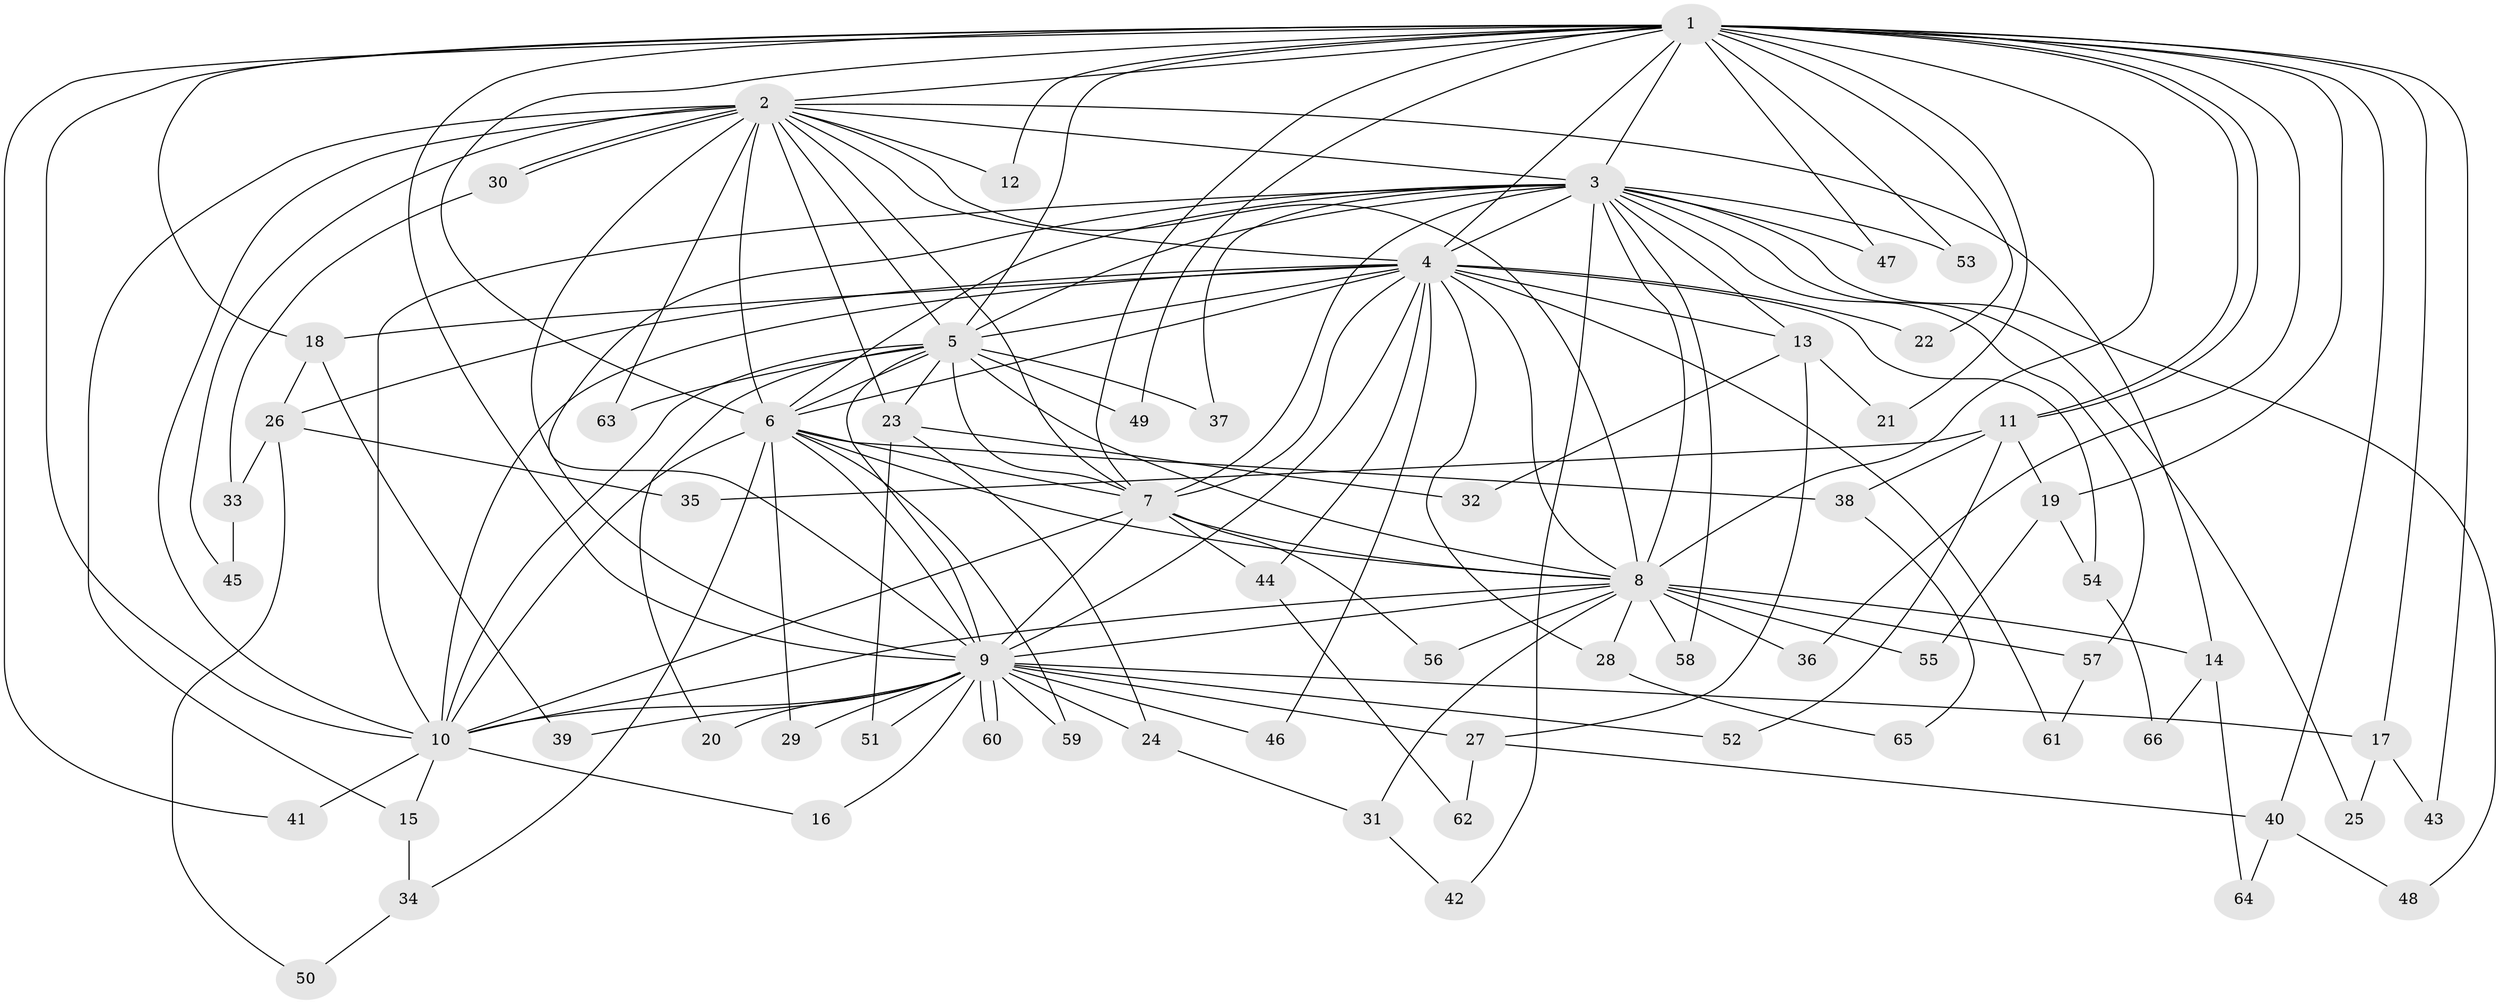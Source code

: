 // Generated by graph-tools (version 1.1) at 2025/25/03/09/25 03:25:41]
// undirected, 66 vertices, 157 edges
graph export_dot {
graph [start="1"]
  node [color=gray90,style=filled];
  1;
  2;
  3;
  4;
  5;
  6;
  7;
  8;
  9;
  10;
  11;
  12;
  13;
  14;
  15;
  16;
  17;
  18;
  19;
  20;
  21;
  22;
  23;
  24;
  25;
  26;
  27;
  28;
  29;
  30;
  31;
  32;
  33;
  34;
  35;
  36;
  37;
  38;
  39;
  40;
  41;
  42;
  43;
  44;
  45;
  46;
  47;
  48;
  49;
  50;
  51;
  52;
  53;
  54;
  55;
  56;
  57;
  58;
  59;
  60;
  61;
  62;
  63;
  64;
  65;
  66;
  1 -- 2;
  1 -- 3;
  1 -- 4;
  1 -- 5;
  1 -- 6;
  1 -- 7;
  1 -- 8;
  1 -- 9;
  1 -- 10;
  1 -- 11;
  1 -- 11;
  1 -- 12;
  1 -- 17;
  1 -- 18;
  1 -- 19;
  1 -- 21;
  1 -- 22;
  1 -- 36;
  1 -- 40;
  1 -- 41;
  1 -- 43;
  1 -- 47;
  1 -- 49;
  1 -- 53;
  2 -- 3;
  2 -- 4;
  2 -- 5;
  2 -- 6;
  2 -- 7;
  2 -- 8;
  2 -- 9;
  2 -- 10;
  2 -- 12;
  2 -- 14;
  2 -- 15;
  2 -- 23;
  2 -- 30;
  2 -- 30;
  2 -- 45;
  2 -- 63;
  3 -- 4;
  3 -- 5;
  3 -- 6;
  3 -- 7;
  3 -- 8;
  3 -- 9;
  3 -- 10;
  3 -- 13;
  3 -- 25;
  3 -- 37;
  3 -- 42;
  3 -- 47;
  3 -- 48;
  3 -- 53;
  3 -- 57;
  3 -- 58;
  4 -- 5;
  4 -- 6;
  4 -- 7;
  4 -- 8;
  4 -- 9;
  4 -- 10;
  4 -- 13;
  4 -- 18;
  4 -- 22;
  4 -- 26;
  4 -- 28;
  4 -- 44;
  4 -- 46;
  4 -- 54;
  4 -- 61;
  5 -- 6;
  5 -- 7;
  5 -- 8;
  5 -- 9;
  5 -- 10;
  5 -- 20;
  5 -- 23;
  5 -- 37;
  5 -- 49;
  5 -- 63;
  6 -- 7;
  6 -- 8;
  6 -- 9;
  6 -- 10;
  6 -- 29;
  6 -- 34;
  6 -- 38;
  6 -- 59;
  7 -- 8;
  7 -- 9;
  7 -- 10;
  7 -- 44;
  7 -- 56;
  8 -- 9;
  8 -- 10;
  8 -- 14;
  8 -- 28;
  8 -- 31;
  8 -- 36;
  8 -- 55;
  8 -- 56;
  8 -- 57;
  8 -- 58;
  9 -- 10;
  9 -- 16;
  9 -- 17;
  9 -- 20;
  9 -- 24;
  9 -- 27;
  9 -- 29;
  9 -- 39;
  9 -- 46;
  9 -- 51;
  9 -- 52;
  9 -- 59;
  9 -- 60;
  9 -- 60;
  10 -- 15;
  10 -- 16;
  10 -- 41;
  11 -- 19;
  11 -- 35;
  11 -- 38;
  11 -- 52;
  13 -- 21;
  13 -- 27;
  13 -- 32;
  14 -- 64;
  14 -- 66;
  15 -- 34;
  17 -- 25;
  17 -- 43;
  18 -- 26;
  18 -- 39;
  19 -- 54;
  19 -- 55;
  23 -- 24;
  23 -- 32;
  23 -- 51;
  24 -- 31;
  26 -- 33;
  26 -- 35;
  26 -- 50;
  27 -- 40;
  27 -- 62;
  28 -- 65;
  30 -- 33;
  31 -- 42;
  33 -- 45;
  34 -- 50;
  38 -- 65;
  40 -- 48;
  40 -- 64;
  44 -- 62;
  54 -- 66;
  57 -- 61;
}
